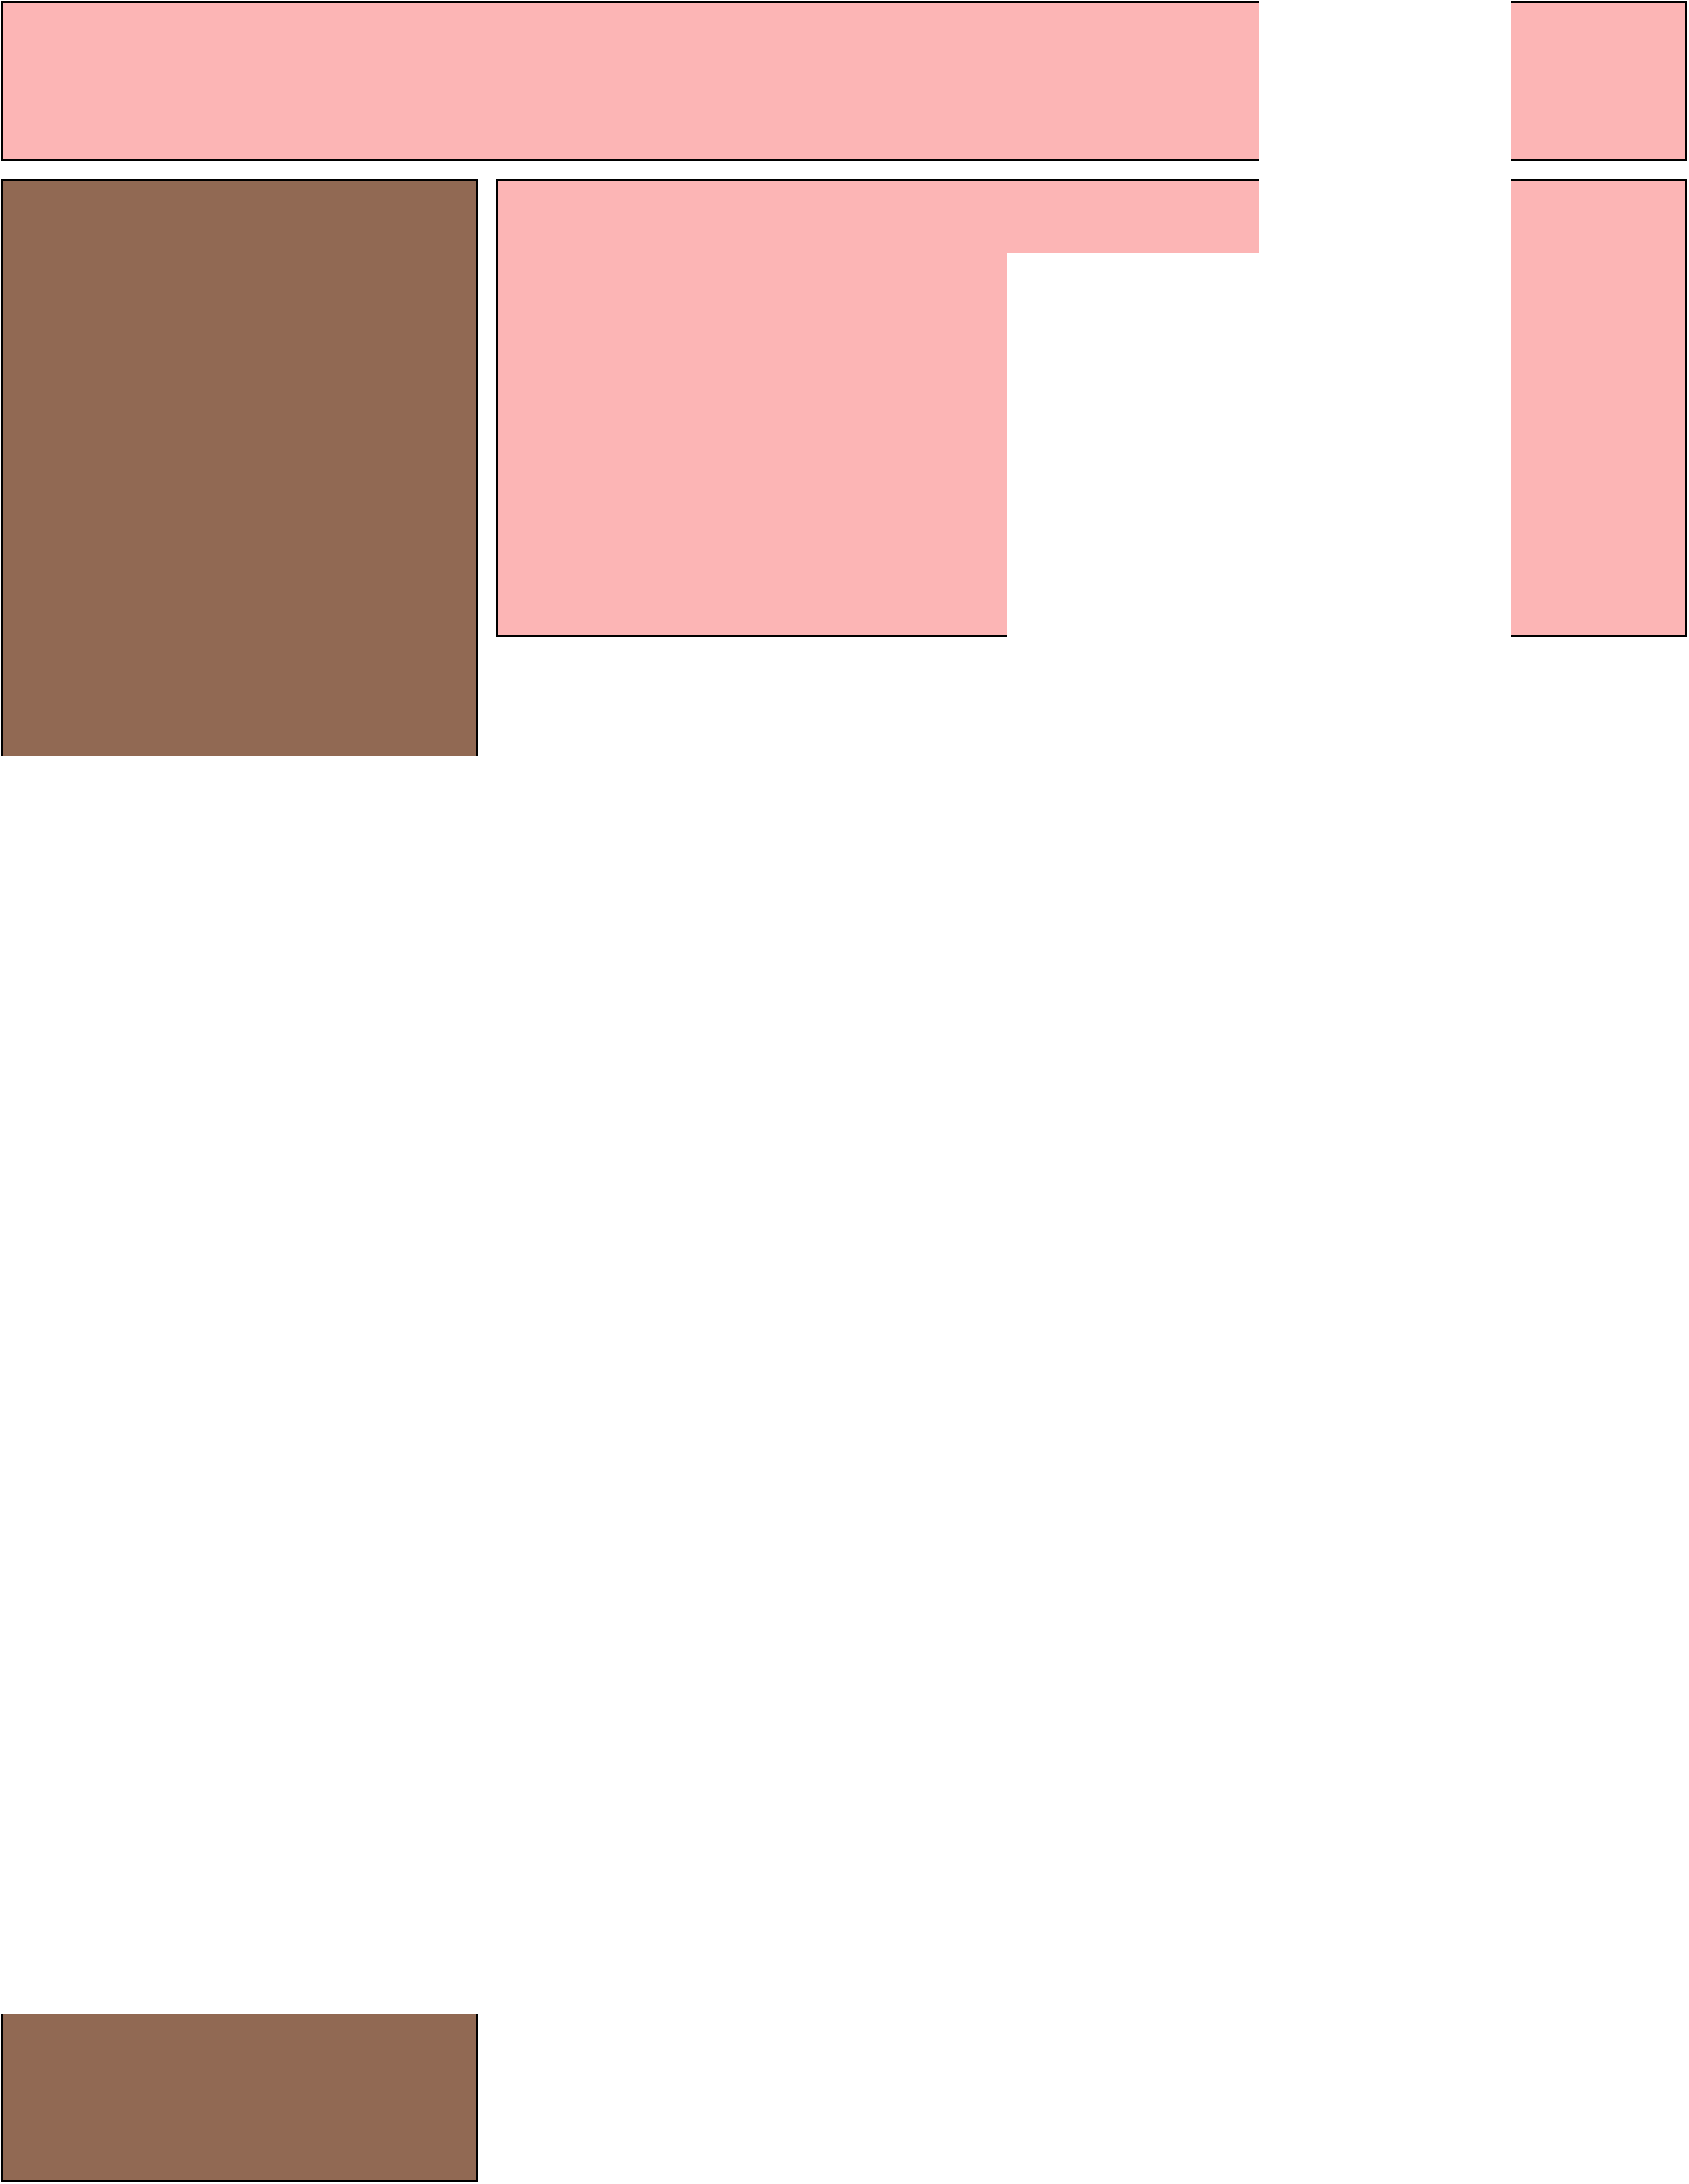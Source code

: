 <mxfile version="15.3.1" type="github">
  <diagram id="cavSCIH9xXLODqO2M7ue" name="Page-1">
    <mxGraphModel dx="1038" dy="579" grid="1" gridSize="10" guides="1" tooltips="1" connect="1" arrows="1" fold="1" page="1" pageScale="1" pageWidth="850" pageHeight="1100" math="0" shadow="0">
      <root>
        <mxCell id="0" />
        <mxCell id="1" parent="0" />
        <mxCell id="DBS1TzUVllmW2ItrRDHh-1" value="" style="rounded=0;whiteSpace=wrap;html=1;fillColor=#FCB5B5;" vertex="1" parent="1">
          <mxGeometry width="850" height="80" as="geometry" />
        </mxCell>
        <mxCell id="DBS1TzUVllmW2ItrRDHh-2" value="" style="rounded=0;whiteSpace=wrap;html=1;fillColor=#916953;" vertex="1" parent="1">
          <mxGeometry y="90" width="240" height="1010" as="geometry" />
        </mxCell>
        <mxCell id="DBS1TzUVllmW2ItrRDHh-5" value="" style="rounded=0;whiteSpace=wrap;html=1;fillColor=#FCB5B5;" vertex="1" parent="1">
          <mxGeometry x="250" y="90" width="600" height="230" as="geometry" />
        </mxCell>
      </root>
    </mxGraphModel>
  </diagram>
</mxfile>
